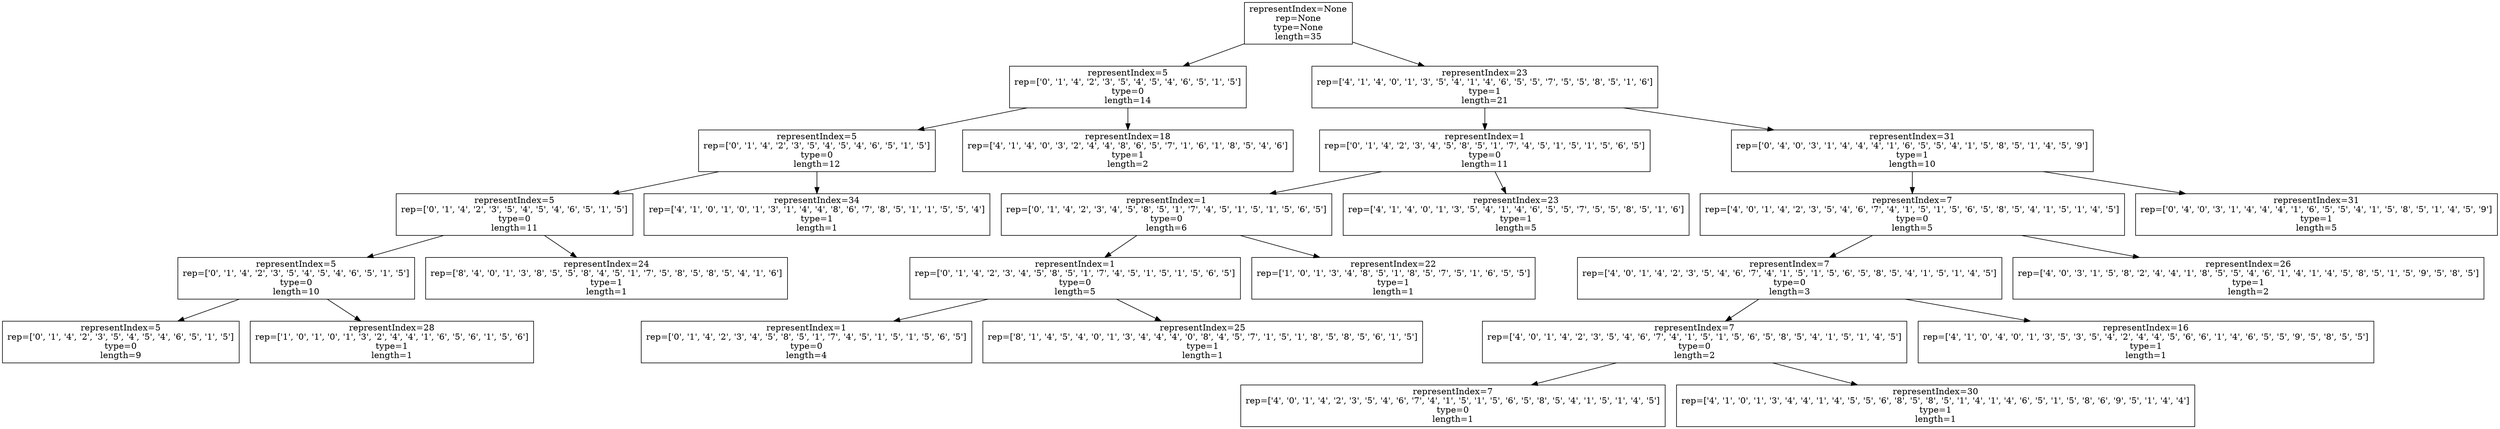 digraph G{
node [shape=box];
edge [fontname=helvetica];
0 [label=<representIndex=None<br/>rep=None<br/>type=None<br/>length=35>];
2 [label=<representIndex=5<br/>rep=['0', '1', '4', '2', '3', '5', '4', '5', '4', '6', '5', '1', '5']<br/>type=0<br/>length=14>];
4 [label=<representIndex=5<br/>rep=['0', '1', '4', '2', '3', '5', '4', '5', '4', '6', '5', '1', '5']<br/>type=0<br/>length=12>];
6 [label=<representIndex=5<br/>rep=['0', '1', '4', '2', '3', '5', '4', '5', '4', '6', '5', '1', '5']<br/>type=0<br/>length=11>];
8 [label=<representIndex=5<br/>rep=['0', '1', '4', '2', '3', '5', '4', '5', '4', '6', '5', '1', '5']<br/>type=0<br/>length=10>];
10 [label=<representIndex=5<br/>rep=['0', '1', '4', '2', '3', '5', '4', '5', '4', '6', '5', '1', '5']<br/>type=0<br/>length=9>];
9 [label=<representIndex=28<br/>rep=['1', '0', '1', '0', '1', '3', '2', '4', '4', '1', '6', '5', '6', '1', '5', '6']<br/>type=1<br/>length=1>];
7 [label=<representIndex=24<br/>rep=['8', '4', '0', '1', '3', '8', '5', '5', '8', '4', '5', '1', '7', '5', '8', '5', '8', '5', '4', '1', '6']<br/>type=1<br/>length=1>];
5 [label=<representIndex=34<br/>rep=['4', '1', '0', '1', '0', '1', '3', '1', '4', '4', '8', '6', '7', '8', '5', '1', '1', '5', '5', '4']<br/>type=1<br/>length=1>];
3 [label=<representIndex=18<br/>rep=['4', '1', '4', '0', '3', '2', '4', '4', '8', '6', '5', '7', '1', '6', '1', '8', '5', '4', '6']<br/>type=1<br/>length=2>];
1 [label=<representIndex=23<br/>rep=['4', '1', '4', '0', '1', '3', '5', '4', '1', '4', '6', '5', '5', '7', '5', '5', '8', '5', '1', '6']<br/>type=1<br/>length=21>];
12 [label=<representIndex=1<br/>rep=['0', '1', '4', '2', '3', '4', '5', '8', '5', '1', '7', '4', '5', '1', '5', '1', '5', '6', '5']<br/>type=0<br/>length=11>];
14 [label=<representIndex=1<br/>rep=['0', '1', '4', '2', '3', '4', '5', '8', '5', '1', '7', '4', '5', '1', '5', '1', '5', '6', '5']<br/>type=0<br/>length=6>];
16 [label=<representIndex=1<br/>rep=['0', '1', '4', '2', '3', '4', '5', '8', '5', '1', '7', '4', '5', '1', '5', '1', '5', '6', '5']<br/>type=0<br/>length=5>];
18 [label=<representIndex=1<br/>rep=['0', '1', '4', '2', '3', '4', '5', '8', '5', '1', '7', '4', '5', '1', '5', '1', '5', '6', '5']<br/>type=0<br/>length=4>];
17 [label=<representIndex=25<br/>rep=['8', '1', '4', '5', '4', '0', '1', '3', '4', '4', '4', '0', '8', '4', '5', '7', '1', '5', '1', '8', '5', '8', '5', '6', '1', '5']<br/>type=1<br/>length=1>];
15 [label=<representIndex=22<br/>rep=['1', '0', '1', '3', '4', '8', '5', '1', '8', '5', '7', '5', '1', '6', '5', '5']<br/>type=1<br/>length=1>];
13 [label=<representIndex=23<br/>rep=['4', '1', '4', '0', '1', '3', '5', '4', '1', '4', '6', '5', '5', '7', '5', '5', '8', '5', '1', '6']<br/>type=1<br/>length=5>];
11 [label=<representIndex=31<br/>rep=['0', '4', '0', '3', '1', '4', '4', '4', '1', '6', '5', '5', '4', '1', '5', '8', '5', '1', '4', '5', '9']<br/>type=1<br/>length=10>];
20 [label=<representIndex=7<br/>rep=['4', '0', '1', '4', '2', '3', '5', '4', '6', '7', '4', '1', '5', '1', '5', '6', '5', '8', '5', '4', '1', '5', '1', '4', '5']<br/>type=0<br/>length=5>];
22 [label=<representIndex=7<br/>rep=['4', '0', '1', '4', '2', '3', '5', '4', '6', '7', '4', '1', '5', '1', '5', '6', '5', '8', '5', '4', '1', '5', '1', '4', '5']<br/>type=0<br/>length=3>];
24 [label=<representIndex=7<br/>rep=['4', '0', '1', '4', '2', '3', '5', '4', '6', '7', '4', '1', '5', '1', '5', '6', '5', '8', '5', '4', '1', '5', '1', '4', '5']<br/>type=0<br/>length=2>];
26 [label=<representIndex=7<br/>rep=['4', '0', '1', '4', '2', '3', '5', '4', '6', '7', '4', '1', '5', '1', '5', '6', '5', '8', '5', '4', '1', '5', '1', '4', '5']<br/>type=0<br/>length=1>];
25 [label=<representIndex=30<br/>rep=['4', '1', '0', '1', '3', '4', '4', '1', '4', '5', '5', '6', '8', '5', '8', '5', '1', '4', '1', '4', '6', '5', '1', '5', '8', '6', '9', '5', '1', '4', '4']<br/>type=1<br/>length=1>];
23 [label=<representIndex=16<br/>rep=['4', '1', '0', '4', '0', '1', '3', '5', '3', '5', '4', '2', '4', '4', '5', '6', '6', '1', '4', '6', '5', '5', '9', '5', '8', '5', '5']<br/>type=1<br/>length=1>];
21 [label=<representIndex=26<br/>rep=['4', '0', '3', '1', '5', '8', '2', '4', '4', '1', '8', '5', '5', '4', '6', '1', '4', '1', '4', '5', '8', '5', '1', '5', '9', '5', '8', '5']<br/>type=1<br/>length=2>];
19 [label=<representIndex=31<br/>rep=['0', '4', '0', '3', '1', '4', '4', '4', '1', '6', '5', '5', '4', '1', '5', '8', '5', '1', '4', '5', '9']<br/>type=1<br/>length=5>];
0 -> 1;
0 -> 2;
2 -> 3;
2 -> 4;
4 -> 5;
4 -> 6;
6 -> 7;
6 -> 8;
8 -> 9;
8 -> 10;
1 -> 11;
1 -> 12;
12 -> 13;
12 -> 14;
14 -> 15;
14 -> 16;
16 -> 17;
16 -> 18;
11 -> 19;
11 -> 20;
20 -> 21;
20 -> 22;
22 -> 23;
22 -> 24;
24 -> 25;
24 -> 26;
}
